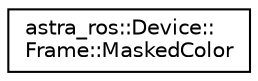 digraph "Graphical Class Hierarchy"
{
 // LATEX_PDF_SIZE
  edge [fontname="Helvetica",fontsize="10",labelfontname="Helvetica",labelfontsize="10"];
  node [fontname="Helvetica",fontsize="10",shape=record];
  rankdir="LR";
  Node0 [label="astra_ros::Device::\lFrame::MaskedColor",height=0.2,width=0.4,color="black", fillcolor="white", style="filled",URL="$structastra__ros_1_1Device_1_1Frame_1_1MaskedColor.html",tooltip=" "];
}
